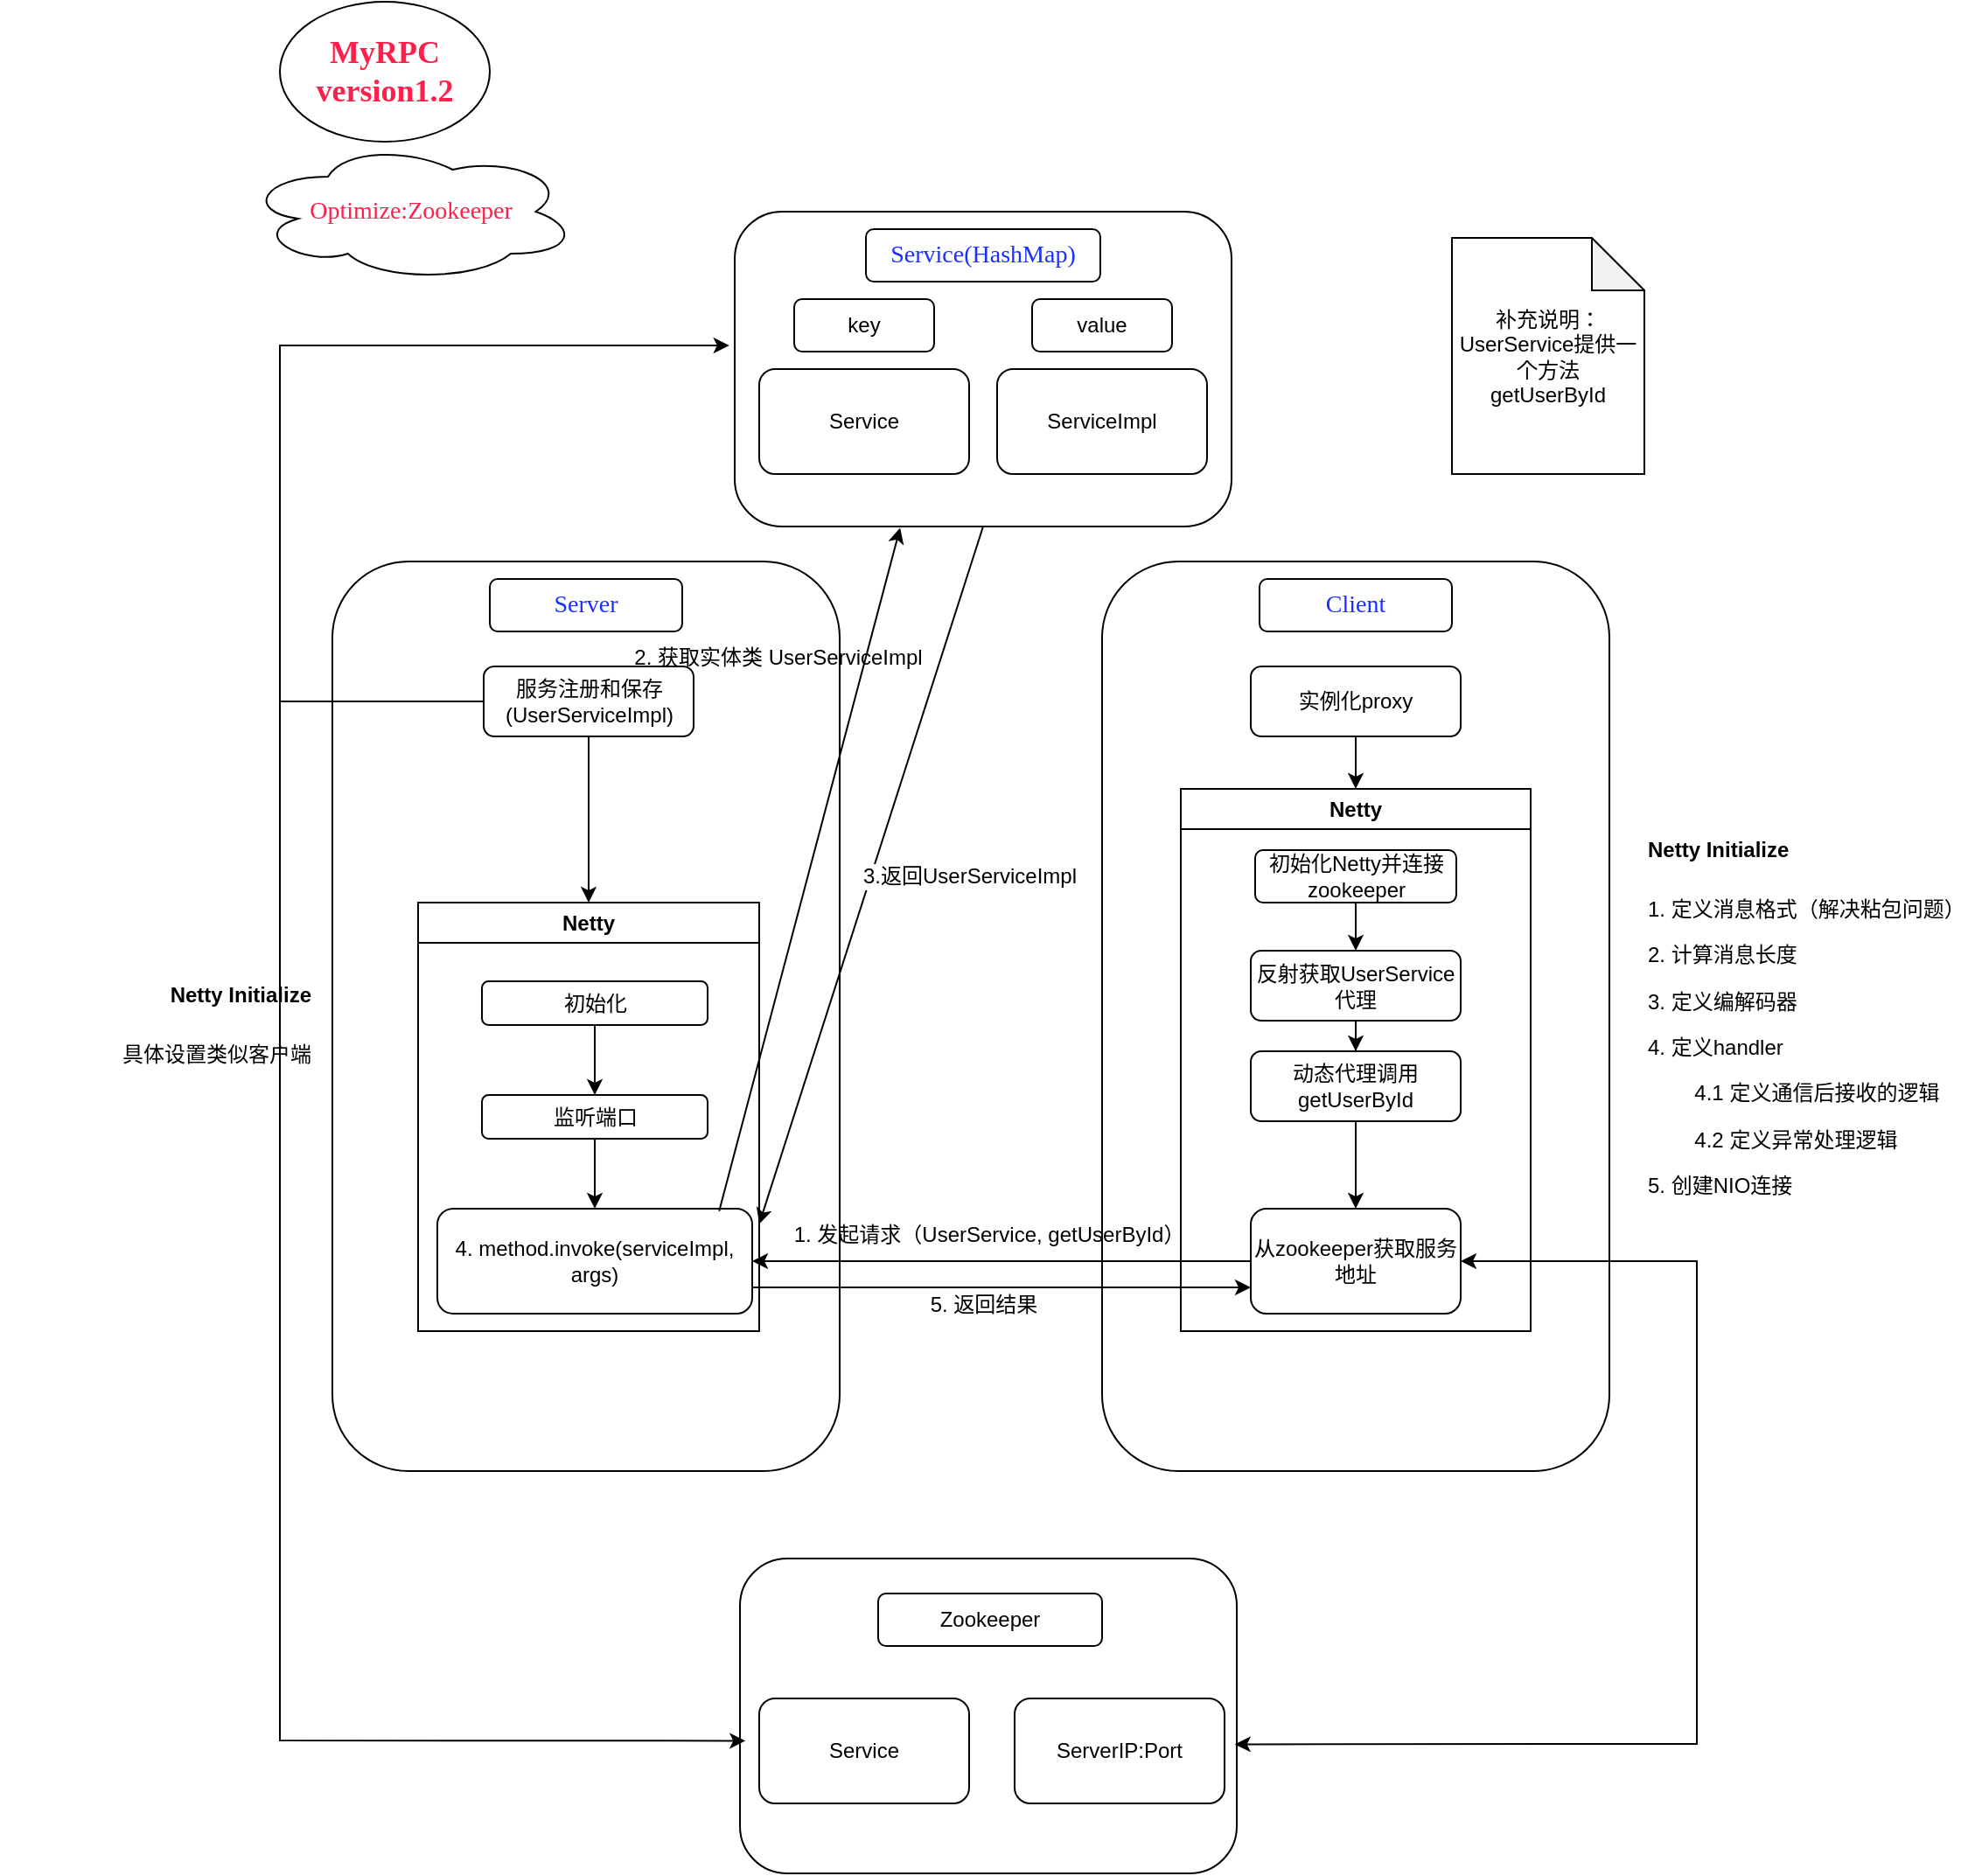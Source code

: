 <mxfile version="26.0.6">
  <diagram name="第 1 页" id="KDZaYFzsoEYa3pZ85hy7">
    <mxGraphModel dx="2062" dy="1824" grid="1" gridSize="10" guides="1" tooltips="1" connect="1" arrows="1" fold="1" page="1" pageScale="1" pageWidth="827" pageHeight="1169" math="0" shadow="0">
      <root>
        <mxCell id="0" />
        <mxCell id="1" parent="0" />
        <mxCell id="x4WT5agnDmlDmy9kd1mR-1" value="&lt;div&gt;&lt;br&gt;&lt;/div&gt;" style="rounded=1;whiteSpace=wrap;html=1;" vertex="1" parent="1">
          <mxGeometry x="280" y="40" width="284" height="180" as="geometry" />
        </mxCell>
        <mxCell id="x4WT5agnDmlDmy9kd1mR-2" value="&lt;font color=&quot;#1930ff&quot; style=&quot;font-size: 14px;&quot; face=&quot;Comic Sans MS&quot;&gt;Service(HashMap)&lt;/font&gt;" style="rounded=1;whiteSpace=wrap;html=1;" vertex="1" parent="1">
          <mxGeometry x="355" y="50" width="134" height="30" as="geometry" />
        </mxCell>
        <mxCell id="x4WT5agnDmlDmy9kd1mR-3" value="Service" style="rounded=1;whiteSpace=wrap;html=1;" vertex="1" parent="1">
          <mxGeometry x="294" y="130" width="120" height="60" as="geometry" />
        </mxCell>
        <mxCell id="x4WT5agnDmlDmy9kd1mR-4" value="ServiceImpl" style="rounded=1;whiteSpace=wrap;html=1;" vertex="1" parent="1">
          <mxGeometry x="430" y="130" width="120" height="60" as="geometry" />
        </mxCell>
        <mxCell id="x4WT5agnDmlDmy9kd1mR-5" value="key" style="rounded=1;whiteSpace=wrap;html=1;" vertex="1" parent="1">
          <mxGeometry x="314" y="90" width="80" height="30" as="geometry" />
        </mxCell>
        <mxCell id="x4WT5agnDmlDmy9kd1mR-6" value="value" style="rounded=1;whiteSpace=wrap;html=1;" vertex="1" parent="1">
          <mxGeometry x="450" y="90" width="80" height="30" as="geometry" />
        </mxCell>
        <mxCell id="x4WT5agnDmlDmy9kd1mR-7" value="" style="rounded=1;whiteSpace=wrap;html=1;" vertex="1" parent="1">
          <mxGeometry x="50" y="240" width="290" height="520" as="geometry" />
        </mxCell>
        <mxCell id="x4WT5agnDmlDmy9kd1mR-8" value="" style="rounded=1;whiteSpace=wrap;html=1;" vertex="1" parent="1">
          <mxGeometry x="490" y="240" width="290" height="520" as="geometry" />
        </mxCell>
        <mxCell id="x4WT5agnDmlDmy9kd1mR-9" value="&lt;font face=&quot;Comic Sans MS&quot; color=&quot;#1930ff&quot; style=&quot;font-size: 14px;&quot;&gt;Server&lt;/font&gt;" style="rounded=1;whiteSpace=wrap;html=1;" vertex="1" parent="1">
          <mxGeometry x="140" y="250" width="110" height="30" as="geometry" />
        </mxCell>
        <mxCell id="x4WT5agnDmlDmy9kd1mR-10" value="&lt;font style=&quot;font-size: 14px;&quot; color=&quot;#1930ff&quot; face=&quot;Comic Sans MS&quot;&gt;Client&lt;/font&gt;" style="rounded=1;whiteSpace=wrap;html=1;" vertex="1" parent="1">
          <mxGeometry x="580" y="250" width="110" height="30" as="geometry" />
        </mxCell>
        <mxCell id="x4WT5agnDmlDmy9kd1mR-11" value="&lt;h2&gt;&lt;font color=&quot;#ff1f4b&quot; style=&quot;font-size: 18px;&quot; face=&quot;Comic Sans MS&quot;&gt;MyRPC&lt;br&gt;version1.2&lt;/font&gt;&lt;/h2&gt;" style="ellipse;whiteSpace=wrap;html=1;" vertex="1" parent="1">
          <mxGeometry x="20" y="-80" width="120" height="80" as="geometry" />
        </mxCell>
        <mxCell id="x4WT5agnDmlDmy9kd1mR-12" value="" style="edgeStyle=orthogonalEdgeStyle;rounded=0;orthogonalLoop=1;jettySize=auto;html=1;entryX=-0.011;entryY=0.425;entryDx=0;entryDy=0;entryPerimeter=0;" edge="1" parent="1" source="x4WT5agnDmlDmy9kd1mR-13" target="x4WT5agnDmlDmy9kd1mR-1">
          <mxGeometry relative="1" as="geometry">
            <mxPoint x="60" y="130" as="targetPoint" />
            <Array as="points">
              <mxPoint x="20" y="320" />
              <mxPoint x="20" y="116" />
            </Array>
          </mxGeometry>
        </mxCell>
        <mxCell id="x4WT5agnDmlDmy9kd1mR-13" value="服务注册和保存(UserServiceImpl)" style="rounded=1;whiteSpace=wrap;html=1;" vertex="1" parent="1">
          <mxGeometry x="136.5" y="300" width="120" height="40" as="geometry" />
        </mxCell>
        <mxCell id="x4WT5agnDmlDmy9kd1mR-14" value="实例化proxy" style="rounded=1;whiteSpace=wrap;html=1;" vertex="1" parent="1">
          <mxGeometry x="575" y="300" width="120" height="40" as="geometry" />
        </mxCell>
        <mxCell id="x4WT5agnDmlDmy9kd1mR-58" value="" style="edgeStyle=orthogonalEdgeStyle;rounded=0;orthogonalLoop=1;jettySize=auto;html=1;" edge="1" parent="1" source="x4WT5agnDmlDmy9kd1mR-16" target="x4WT5agnDmlDmy9kd1mR-18">
          <mxGeometry relative="1" as="geometry" />
        </mxCell>
        <mxCell id="x4WT5agnDmlDmy9kd1mR-16" value="反射获取UserService代理" style="rounded=1;whiteSpace=wrap;html=1;" vertex="1" parent="1">
          <mxGeometry x="575" y="462.5" width="120" height="40" as="geometry" />
        </mxCell>
        <mxCell id="x4WT5agnDmlDmy9kd1mR-17" value="补充说明：&lt;div&gt;UserService提供一个方法&lt;/div&gt;&lt;div&gt;getUserById&lt;/div&gt;" style="shape=note;whiteSpace=wrap;html=1;backgroundOutline=1;darkOpacity=0.05;" vertex="1" parent="1">
          <mxGeometry x="690" y="55" width="110" height="135" as="geometry" />
        </mxCell>
        <mxCell id="x4WT5agnDmlDmy9kd1mR-60" value="" style="edgeStyle=orthogonalEdgeStyle;rounded=0;orthogonalLoop=1;jettySize=auto;html=1;" edge="1" parent="1" source="x4WT5agnDmlDmy9kd1mR-18" target="x4WT5agnDmlDmy9kd1mR-59">
          <mxGeometry relative="1" as="geometry" />
        </mxCell>
        <mxCell id="x4WT5agnDmlDmy9kd1mR-18" value="动态代理调用getUserById" style="rounded=1;whiteSpace=wrap;html=1;" vertex="1" parent="1">
          <mxGeometry x="575" y="520" width="120" height="40" as="geometry" />
        </mxCell>
        <mxCell id="x4WT5agnDmlDmy9kd1mR-19" value="1. 发起请求（UserService, getUserById）" style="text;html=1;align=center;verticalAlign=middle;resizable=0;points=[];autosize=1;strokeColor=none;fillColor=none;" vertex="1" parent="1">
          <mxGeometry x="300" y="610" width="250" height="30" as="geometry" />
        </mxCell>
        <mxCell id="x4WT5agnDmlDmy9kd1mR-20" value="Netty" style="swimlane;whiteSpace=wrap;html=1;" vertex="1" parent="1">
          <mxGeometry x="99" y="435" width="195" height="245" as="geometry" />
        </mxCell>
        <mxCell id="x4WT5agnDmlDmy9kd1mR-21" value="" style="edgeStyle=orthogonalEdgeStyle;rounded=0;orthogonalLoop=1;jettySize=auto;html=1;" edge="1" parent="x4WT5agnDmlDmy9kd1mR-20" source="x4WT5agnDmlDmy9kd1mR-22" target="x4WT5agnDmlDmy9kd1mR-24">
          <mxGeometry relative="1" as="geometry" />
        </mxCell>
        <mxCell id="x4WT5agnDmlDmy9kd1mR-22" value="监听端口" style="rounded=1;whiteSpace=wrap;html=1;" vertex="1" parent="x4WT5agnDmlDmy9kd1mR-20">
          <mxGeometry x="36.5" y="110" width="129" height="25" as="geometry" />
        </mxCell>
        <mxCell id="x4WT5agnDmlDmy9kd1mR-23" value="初始化" style="rounded=1;whiteSpace=wrap;html=1;" vertex="1" parent="x4WT5agnDmlDmy9kd1mR-20">
          <mxGeometry x="36.5" y="45" width="129" height="25" as="geometry" />
        </mxCell>
        <mxCell id="x4WT5agnDmlDmy9kd1mR-24" value="4. method.invoke(serviceImpl, args)" style="rounded=1;whiteSpace=wrap;html=1;" vertex="1" parent="x4WT5agnDmlDmy9kd1mR-20">
          <mxGeometry x="11" y="175" width="180" height="60" as="geometry" />
        </mxCell>
        <mxCell id="x4WT5agnDmlDmy9kd1mR-25" value="" style="endArrow=classic;html=1;rounded=0;exitX=0.5;exitY=1;exitDx=0;exitDy=0;entryX=0.5;entryY=0;entryDx=0;entryDy=0;" edge="1" parent="x4WT5agnDmlDmy9kd1mR-20" source="x4WT5agnDmlDmy9kd1mR-23" target="x4WT5agnDmlDmy9kd1mR-22">
          <mxGeometry width="50" height="50" relative="1" as="geometry">
            <mxPoint x="361" y="45" as="sourcePoint" />
            <mxPoint x="411" y="-5" as="targetPoint" />
          </mxGeometry>
        </mxCell>
        <mxCell id="x4WT5agnDmlDmy9kd1mR-26" value="" style="endArrow=classic;html=1;rounded=0;exitX=0.5;exitY=1;exitDx=0;exitDy=0;entryX=1;entryY=0.75;entryDx=0;entryDy=0;" edge="1" parent="1" source="x4WT5agnDmlDmy9kd1mR-1" target="x4WT5agnDmlDmy9kd1mR-20">
          <mxGeometry width="50" height="50" relative="1" as="geometry">
            <mxPoint x="470" y="450" as="sourcePoint" />
            <mxPoint x="520" y="400" as="targetPoint" />
          </mxGeometry>
        </mxCell>
        <mxCell id="x4WT5agnDmlDmy9kd1mR-27" value="&lt;font style=&quot;font-size: 12px;&quot;&gt;3.返回UserServiceImpl&lt;/font&gt;" style="edgeLabel;html=1;align=center;verticalAlign=middle;resizable=0;points=[];" vertex="1" connectable="0" parent="x4WT5agnDmlDmy9kd1mR-26">
          <mxGeometry x="-0.011" y="3" relative="1" as="geometry">
            <mxPoint x="52" y="2" as="offset" />
          </mxGeometry>
        </mxCell>
        <mxCell id="x4WT5agnDmlDmy9kd1mR-28" value="5. 返回结果" style="text;html=1;align=center;verticalAlign=middle;resizable=0;points=[];autosize=1;strokeColor=none;fillColor=none;" vertex="1" parent="1">
          <mxGeometry x="382" y="650" width="80" height="30" as="geometry" />
        </mxCell>
        <mxCell id="x4WT5agnDmlDmy9kd1mR-29" value="&lt;font style=&quot;font-size: 14px; color: rgb(255, 31, 75);&quot; face=&quot;Comic Sans MS&quot;&gt;Optimize:Zookeeper&lt;/font&gt;" style="ellipse;shape=cloud;whiteSpace=wrap;html=1;" vertex="1" parent="1">
          <mxGeometry width="190" height="80" as="geometry" />
        </mxCell>
        <mxCell id="x4WT5agnDmlDmy9kd1mR-30" value="&lt;h1 style=&quot;margin-top: 0px;&quot;&gt;&lt;font style=&quot;font-size: 12px;&quot;&gt;Netty Initialize&lt;/font&gt;&lt;/h1&gt;&lt;p&gt;&lt;span style=&quot;background-color: transparent; color: light-dark(rgb(0, 0, 0), rgb(255, 255, 255));&quot;&gt;1. 定义消息格式（解决粘包问题）&lt;/span&gt;&lt;/p&gt;&lt;p&gt;&lt;font&gt;2. 计算消息长度&lt;/font&gt;&lt;/p&gt;&lt;p&gt;&lt;font&gt;3. 定义编解码器&lt;/font&gt;&lt;/p&gt;&lt;p&gt;&lt;font&gt;4. 定义handler&lt;/font&gt;&lt;/p&gt;&lt;p&gt;&lt;font&gt;&lt;span style=&quot;white-space: pre;&quot;&gt;&#x9;&lt;/span&gt;4.1 定义通信后接收的逻辑&lt;br&gt;&lt;/font&gt;&lt;/p&gt;&lt;p&gt;&lt;font style=&quot;&quot;&gt;&lt;font&gt;&lt;span style=&quot;white-space: pre;&quot;&gt;&#x9;&lt;/span&gt;4.2 定义异常处理逻辑&lt;/font&gt;&lt;br&gt;&lt;/font&gt;&lt;/p&gt;&lt;p&gt;&lt;font style=&quot;&quot;&gt;&lt;font&gt;5. 创建NIO连接&lt;/font&gt;&lt;/font&gt;&lt;/p&gt;" style="text;html=1;whiteSpace=wrap;overflow=hidden;rounded=0;" vertex="1" parent="1">
          <mxGeometry x="800" y="380" width="180" height="320" as="geometry" />
        </mxCell>
        <mxCell id="x4WT5agnDmlDmy9kd1mR-31" value="Netty" style="swimlane;whiteSpace=wrap;html=1;" vertex="1" parent="1">
          <mxGeometry x="535" y="370" width="200" height="310" as="geometry" />
        </mxCell>
        <mxCell id="x4WT5agnDmlDmy9kd1mR-36" value="初始化Netty并连接zookeeper" style="rounded=1;whiteSpace=wrap;html=1;" vertex="1" parent="x4WT5agnDmlDmy9kd1mR-31">
          <mxGeometry x="42.5" y="35" width="115" height="30" as="geometry" />
        </mxCell>
        <mxCell id="x4WT5agnDmlDmy9kd1mR-59" value="从zookeeper获取服务地址" style="rounded=1;whiteSpace=wrap;html=1;" vertex="1" parent="x4WT5agnDmlDmy9kd1mR-31">
          <mxGeometry x="40" y="240" width="120" height="60" as="geometry" />
        </mxCell>
        <mxCell id="x4WT5agnDmlDmy9kd1mR-32" value="" style="endArrow=classic;html=1;rounded=0;exitX=0.5;exitY=1;exitDx=0;exitDy=0;entryX=0.5;entryY=0;entryDx=0;entryDy=0;" edge="1" parent="1" source="x4WT5agnDmlDmy9kd1mR-14" target="x4WT5agnDmlDmy9kd1mR-31">
          <mxGeometry width="50" height="50" relative="1" as="geometry">
            <mxPoint x="430" y="570" as="sourcePoint" />
            <mxPoint x="480" y="520" as="targetPoint" />
          </mxGeometry>
        </mxCell>
        <mxCell id="x4WT5agnDmlDmy9kd1mR-33" value="&lt;h1 style=&quot;margin-top: 0px;&quot;&gt;&lt;font style=&quot;font-size: 12px;&quot;&gt;Netty Initialize&lt;/font&gt;&lt;/h1&gt;&lt;p&gt;具体设置类似客户端&lt;/p&gt;" style="text;html=1;whiteSpace=wrap;overflow=hidden;rounded=0;align=right;" vertex="1" parent="1">
          <mxGeometry x="-140" y="462.5" width="180" height="95" as="geometry" />
        </mxCell>
        <mxCell id="x4WT5agnDmlDmy9kd1mR-34" value="" style="endArrow=classic;html=1;rounded=0;exitX=0.5;exitY=1;exitDx=0;exitDy=0;entryX=0.5;entryY=0;entryDx=0;entryDy=0;" edge="1" parent="1" source="x4WT5agnDmlDmy9kd1mR-13" target="x4WT5agnDmlDmy9kd1mR-20">
          <mxGeometry width="50" height="50" relative="1" as="geometry">
            <mxPoint x="460" y="480" as="sourcePoint" />
            <mxPoint x="510" y="430" as="targetPoint" />
          </mxGeometry>
        </mxCell>
        <mxCell id="x4WT5agnDmlDmy9kd1mR-35" value="" style="edgeStyle=orthogonalEdgeStyle;rounded=0;orthogonalLoop=1;jettySize=auto;html=1;" edge="1" parent="1" source="x4WT5agnDmlDmy9kd1mR-36" target="x4WT5agnDmlDmy9kd1mR-16">
          <mxGeometry relative="1" as="geometry" />
        </mxCell>
        <mxCell id="x4WT5agnDmlDmy9kd1mR-37" value="" style="endArrow=classic;html=1;rounded=0;exitX=0;exitY=0.5;exitDx=0;exitDy=0;entryX=1;entryY=0.5;entryDx=0;entryDy=0;" edge="1" parent="1" source="x4WT5agnDmlDmy9kd1mR-59" target="x4WT5agnDmlDmy9kd1mR-24">
          <mxGeometry width="50" height="50" relative="1" as="geometry">
            <mxPoint x="460" y="480" as="sourcePoint" />
            <mxPoint x="510" y="430" as="targetPoint" />
          </mxGeometry>
        </mxCell>
        <mxCell id="x4WT5agnDmlDmy9kd1mR-38" value="" style="endArrow=classic;html=1;rounded=0;exitX=0.895;exitY=0.022;exitDx=0;exitDy=0;exitPerimeter=0;entryX=0.333;entryY=1.004;entryDx=0;entryDy=0;entryPerimeter=0;" edge="1" parent="1" source="x4WT5agnDmlDmy9kd1mR-24" target="x4WT5agnDmlDmy9kd1mR-1">
          <mxGeometry width="50" height="50" relative="1" as="geometry">
            <mxPoint x="460" y="360" as="sourcePoint" />
            <mxPoint x="510" y="310" as="targetPoint" />
          </mxGeometry>
        </mxCell>
        <mxCell id="x4WT5agnDmlDmy9kd1mR-39" value="" style="endArrow=classic;html=1;rounded=0;exitX=1;exitY=0.75;exitDx=0;exitDy=0;entryX=0;entryY=0.75;entryDx=0;entryDy=0;" edge="1" parent="1" source="x4WT5agnDmlDmy9kd1mR-24" target="x4WT5agnDmlDmy9kd1mR-59">
          <mxGeometry width="50" height="50" relative="1" as="geometry">
            <mxPoint x="460" y="480" as="sourcePoint" />
            <mxPoint x="510" y="430" as="targetPoint" />
          </mxGeometry>
        </mxCell>
        <mxCell id="x4WT5agnDmlDmy9kd1mR-40" value="2. 获取实体类 UserServiceImpl" style="text;html=1;align=center;verticalAlign=middle;whiteSpace=wrap;rounded=0;" vertex="1" parent="1">
          <mxGeometry x="160" y="280" width="290" height="30" as="geometry" />
        </mxCell>
        <mxCell id="x4WT5agnDmlDmy9kd1mR-41" value="&lt;div&gt;&lt;br&gt;&lt;/div&gt;" style="rounded=1;whiteSpace=wrap;html=1;" vertex="1" parent="1">
          <mxGeometry x="283" y="810" width="284" height="180" as="geometry" />
        </mxCell>
        <mxCell id="x4WT5agnDmlDmy9kd1mR-42" value="Zookeeper" style="rounded=1;whiteSpace=wrap;html=1;" vertex="1" parent="1">
          <mxGeometry x="362" y="830" width="128" height="30" as="geometry" />
        </mxCell>
        <mxCell id="x4WT5agnDmlDmy9kd1mR-43" value="Service" style="rounded=1;whiteSpace=wrap;html=1;" vertex="1" parent="1">
          <mxGeometry x="294" y="890" width="120" height="60" as="geometry" />
        </mxCell>
        <mxCell id="x4WT5agnDmlDmy9kd1mR-44" value="ServerIP:Port" style="rounded=1;whiteSpace=wrap;html=1;" vertex="1" parent="1">
          <mxGeometry x="440" y="890" width="120" height="60" as="geometry" />
        </mxCell>
        <mxCell id="x4WT5agnDmlDmy9kd1mR-53" value="" style="endArrow=classic;html=1;rounded=0;entryX=0.011;entryY=0.579;entryDx=0;entryDy=0;entryPerimeter=0;" edge="1" parent="1" target="x4WT5agnDmlDmy9kd1mR-41">
          <mxGeometry width="50" height="50" relative="1" as="geometry">
            <mxPoint x="20" y="320" as="sourcePoint" />
            <mxPoint x="530" y="440" as="targetPoint" />
            <Array as="points">
              <mxPoint x="20" y="914" />
            </Array>
          </mxGeometry>
        </mxCell>
        <mxCell id="x4WT5agnDmlDmy9kd1mR-61" value="" style="endArrow=classic;startArrow=classic;html=1;rounded=0;entryX=1;entryY=0.5;entryDx=0;entryDy=0;exitX=0.996;exitY=0.59;exitDx=0;exitDy=0;exitPerimeter=0;" edge="1" parent="1" source="x4WT5agnDmlDmy9kd1mR-41" target="x4WT5agnDmlDmy9kd1mR-59">
          <mxGeometry width="50" height="50" relative="1" as="geometry">
            <mxPoint x="450" y="800" as="sourcePoint" />
            <mxPoint x="500" y="750" as="targetPoint" />
            <Array as="points">
              <mxPoint x="830" y="916" />
              <mxPoint x="830" y="640" />
            </Array>
          </mxGeometry>
        </mxCell>
      </root>
    </mxGraphModel>
  </diagram>
</mxfile>
